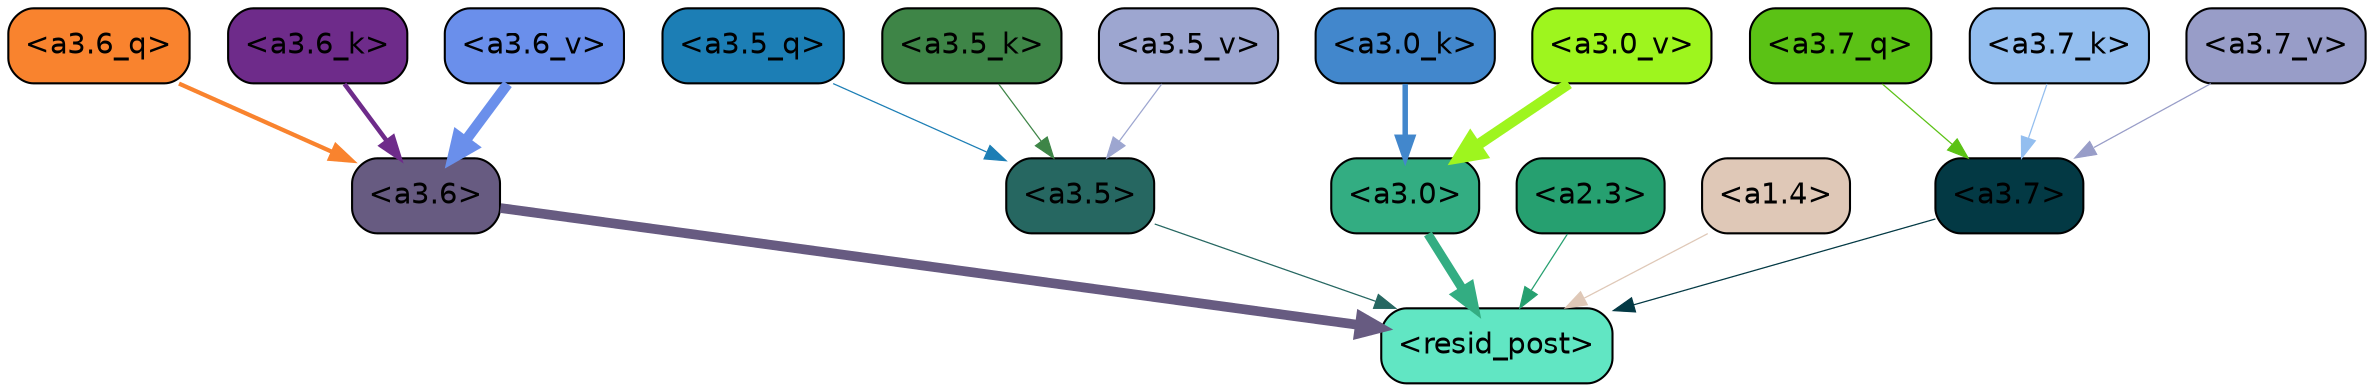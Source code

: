 strict digraph "" {
	graph [bgcolor=transparent,
		layout=dot,
		overlap=false,
		splines=true
	];
	"<a3.7>"	[color=black,
		fillcolor="#033944",
		fontname=Helvetica,
		shape=box,
		style="filled, rounded"];
	"<resid_post>"	[color=black,
		fillcolor="#61e6c3",
		fontname=Helvetica,
		shape=box,
		style="filled, rounded"];
	"<a3.7>" -> "<resid_post>"	[color="#033944",
		penwidth=0.6];
	"<a3.6>"	[color=black,
		fillcolor="#675b81",
		fontname=Helvetica,
		shape=box,
		style="filled, rounded"];
	"<a3.6>" -> "<resid_post>"	[color="#675b81",
		penwidth=4.646730065345764];
	"<a3.5>"	[color=black,
		fillcolor="#266761",
		fontname=Helvetica,
		shape=box,
		style="filled, rounded"];
	"<a3.5>" -> "<resid_post>"	[color="#266761",
		penwidth=0.6];
	"<a3.0>"	[color=black,
		fillcolor="#33ad82",
		fontname=Helvetica,
		shape=box,
		style="filled, rounded"];
	"<a3.0>" -> "<resid_post>"	[color="#33ad82",
		penwidth=4.323132634162903];
	"<a2.3>"	[color=black,
		fillcolor="#26a070",
		fontname=Helvetica,
		shape=box,
		style="filled, rounded"];
	"<a2.3>" -> "<resid_post>"	[color="#26a070",
		penwidth=0.6];
	"<a1.4>"	[color=black,
		fillcolor="#dfc8b7",
		fontname=Helvetica,
		shape=box,
		style="filled, rounded"];
	"<a1.4>" -> "<resid_post>"	[color="#dfc8b7",
		penwidth=0.6];
	"<a3.7_q>"	[color=black,
		fillcolor="#5bc215",
		fontname=Helvetica,
		shape=box,
		style="filled, rounded"];
	"<a3.7_q>" -> "<a3.7>"	[color="#5bc215",
		penwidth=0.6];
	"<a3.6_q>"	[color=black,
		fillcolor="#f9832e",
		fontname=Helvetica,
		shape=box,
		style="filled, rounded"];
	"<a3.6_q>" -> "<a3.6>"	[color="#f9832e",
		penwidth=2.03758105635643];
	"<a3.5_q>"	[color=black,
		fillcolor="#1c7eb5",
		fontname=Helvetica,
		shape=box,
		style="filled, rounded"];
	"<a3.5_q>" -> "<a3.5>"	[color="#1c7eb5",
		penwidth=0.6];
	"<a3.7_k>"	[color=black,
		fillcolor="#93beef",
		fontname=Helvetica,
		shape=box,
		style="filled, rounded"];
	"<a3.7_k>" -> "<a3.7>"	[color="#93beef",
		penwidth=0.6];
	"<a3.6_k>"	[color=black,
		fillcolor="#6e2b8a",
		fontname=Helvetica,
		shape=box,
		style="filled, rounded"];
	"<a3.6_k>" -> "<a3.6>"	[color="#6e2b8a",
		penwidth=2.174198240041733];
	"<a3.5_k>"	[color=black,
		fillcolor="#3e8547",
		fontname=Helvetica,
		shape=box,
		style="filled, rounded"];
	"<a3.5_k>" -> "<a3.5>"	[color="#3e8547",
		penwidth=0.6];
	"<a3.0_k>"	[color=black,
		fillcolor="#4287cc",
		fontname=Helvetica,
		shape=box,
		style="filled, rounded"];
	"<a3.0_k>" -> "<a3.0>"	[color="#4287cc",
		penwidth=2.6274144649505615];
	"<a3.7_v>"	[color=black,
		fillcolor="#989dc8",
		fontname=Helvetica,
		shape=box,
		style="filled, rounded"];
	"<a3.7_v>" -> "<a3.7>"	[color="#989dc8",
		penwidth=0.6];
	"<a3.6_v>"	[color=black,
		fillcolor="#6a8feb",
		fontname=Helvetica,
		shape=box,
		style="filled, rounded"];
	"<a3.6_v>" -> "<a3.6>"	[color="#6a8feb",
		penwidth=5.002329230308533];
	"<a3.5_v>"	[color=black,
		fillcolor="#9da6d0",
		fontname=Helvetica,
		shape=box,
		style="filled, rounded"];
	"<a3.5_v>" -> "<a3.5>"	[color="#9da6d0",
		penwidth=0.6];
	"<a3.0_v>"	[color=black,
		fillcolor="#9ef51e",
		fontname=Helvetica,
		shape=box,
		style="filled, rounded"];
	"<a3.0_v>" -> "<a3.0>"	[color="#9ef51e",
		penwidth=5.188832879066467];
}
